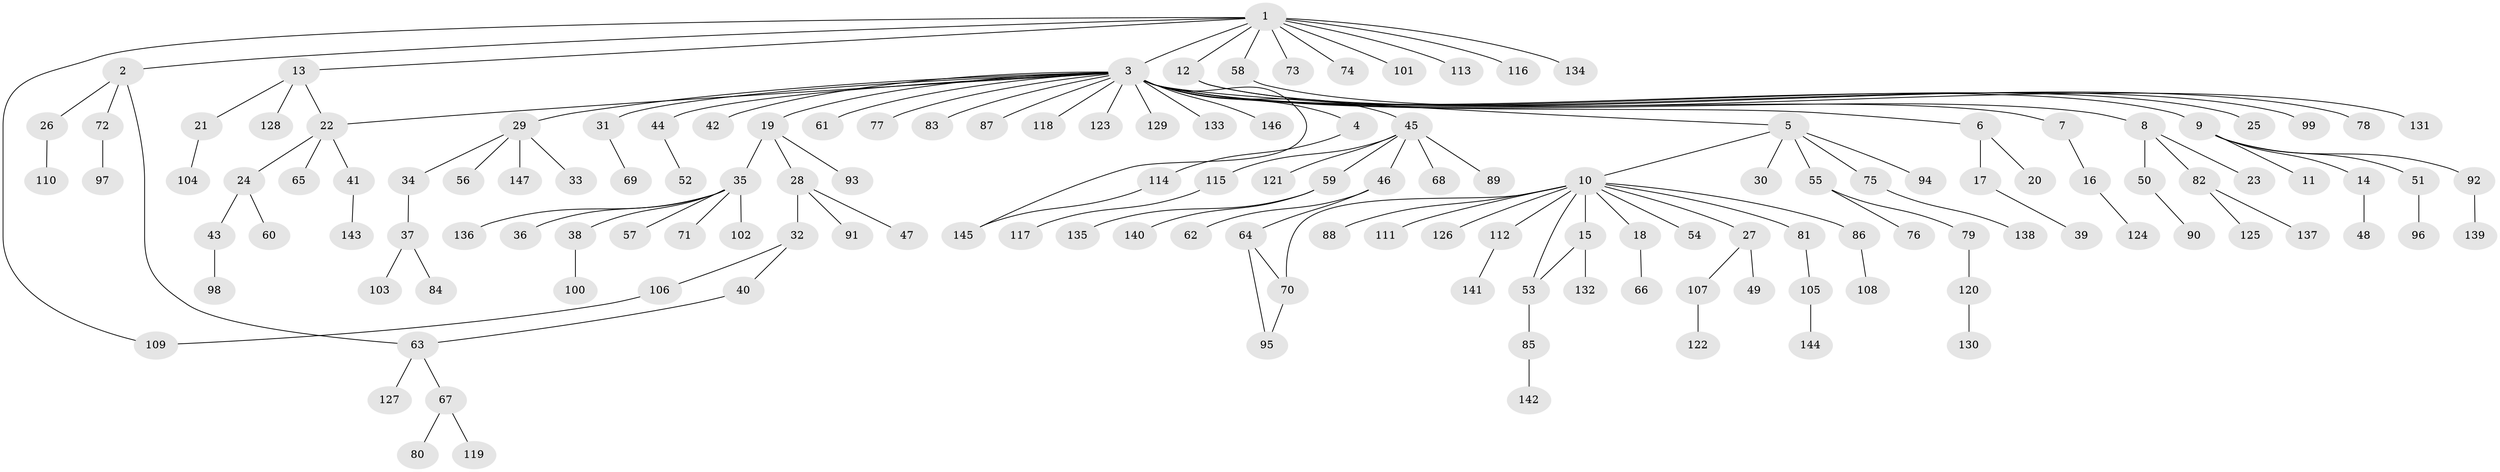 // coarse degree distribution, {11: 0.01904761904761905, 4: 0.02857142857142857, 24: 0.009523809523809525, 2: 0.1619047619047619, 6: 0.02857142857142857, 3: 0.06666666666666667, 5: 0.01904761904761905, 1: 0.6571428571428571, 8: 0.009523809523809525}
// Generated by graph-tools (version 1.1) at 2025/41/03/06/25 10:41:46]
// undirected, 147 vertices, 153 edges
graph export_dot {
graph [start="1"]
  node [color=gray90,style=filled];
  1;
  2;
  3;
  4;
  5;
  6;
  7;
  8;
  9;
  10;
  11;
  12;
  13;
  14;
  15;
  16;
  17;
  18;
  19;
  20;
  21;
  22;
  23;
  24;
  25;
  26;
  27;
  28;
  29;
  30;
  31;
  32;
  33;
  34;
  35;
  36;
  37;
  38;
  39;
  40;
  41;
  42;
  43;
  44;
  45;
  46;
  47;
  48;
  49;
  50;
  51;
  52;
  53;
  54;
  55;
  56;
  57;
  58;
  59;
  60;
  61;
  62;
  63;
  64;
  65;
  66;
  67;
  68;
  69;
  70;
  71;
  72;
  73;
  74;
  75;
  76;
  77;
  78;
  79;
  80;
  81;
  82;
  83;
  84;
  85;
  86;
  87;
  88;
  89;
  90;
  91;
  92;
  93;
  94;
  95;
  96;
  97;
  98;
  99;
  100;
  101;
  102;
  103;
  104;
  105;
  106;
  107;
  108;
  109;
  110;
  111;
  112;
  113;
  114;
  115;
  116;
  117;
  118;
  119;
  120;
  121;
  122;
  123;
  124;
  125;
  126;
  127;
  128;
  129;
  130;
  131;
  132;
  133;
  134;
  135;
  136;
  137;
  138;
  139;
  140;
  141;
  142;
  143;
  144;
  145;
  146;
  147;
  1 -- 2;
  1 -- 3;
  1 -- 12;
  1 -- 13;
  1 -- 58;
  1 -- 73;
  1 -- 74;
  1 -- 101;
  1 -- 109;
  1 -- 113;
  1 -- 116;
  1 -- 134;
  2 -- 26;
  2 -- 63;
  2 -- 72;
  3 -- 4;
  3 -- 5;
  3 -- 6;
  3 -- 7;
  3 -- 8;
  3 -- 9;
  3 -- 19;
  3 -- 22;
  3 -- 25;
  3 -- 29;
  3 -- 31;
  3 -- 42;
  3 -- 44;
  3 -- 45;
  3 -- 61;
  3 -- 77;
  3 -- 83;
  3 -- 87;
  3 -- 118;
  3 -- 123;
  3 -- 129;
  3 -- 133;
  3 -- 145;
  3 -- 146;
  4 -- 114;
  5 -- 10;
  5 -- 30;
  5 -- 55;
  5 -- 75;
  5 -- 94;
  6 -- 17;
  6 -- 20;
  7 -- 16;
  8 -- 23;
  8 -- 50;
  8 -- 82;
  9 -- 11;
  9 -- 14;
  9 -- 51;
  9 -- 92;
  10 -- 15;
  10 -- 18;
  10 -- 27;
  10 -- 53;
  10 -- 54;
  10 -- 70;
  10 -- 81;
  10 -- 86;
  10 -- 88;
  10 -- 111;
  10 -- 112;
  10 -- 126;
  12 -- 78;
  12 -- 99;
  13 -- 21;
  13 -- 22;
  13 -- 128;
  14 -- 48;
  15 -- 53;
  15 -- 132;
  16 -- 124;
  17 -- 39;
  18 -- 66;
  19 -- 28;
  19 -- 35;
  19 -- 93;
  21 -- 104;
  22 -- 24;
  22 -- 41;
  22 -- 65;
  24 -- 43;
  24 -- 60;
  26 -- 110;
  27 -- 49;
  27 -- 107;
  28 -- 32;
  28 -- 47;
  28 -- 91;
  29 -- 33;
  29 -- 34;
  29 -- 56;
  29 -- 147;
  31 -- 69;
  32 -- 40;
  32 -- 106;
  34 -- 37;
  35 -- 36;
  35 -- 38;
  35 -- 57;
  35 -- 71;
  35 -- 102;
  35 -- 136;
  37 -- 84;
  37 -- 103;
  38 -- 100;
  40 -- 63;
  41 -- 143;
  43 -- 98;
  44 -- 52;
  45 -- 46;
  45 -- 59;
  45 -- 68;
  45 -- 89;
  45 -- 115;
  45 -- 121;
  46 -- 62;
  46 -- 64;
  50 -- 90;
  51 -- 96;
  53 -- 85;
  55 -- 76;
  55 -- 79;
  58 -- 131;
  59 -- 135;
  59 -- 140;
  63 -- 67;
  63 -- 127;
  64 -- 70;
  64 -- 95;
  67 -- 80;
  67 -- 119;
  70 -- 95;
  72 -- 97;
  75 -- 138;
  79 -- 120;
  81 -- 105;
  82 -- 125;
  82 -- 137;
  85 -- 142;
  86 -- 108;
  92 -- 139;
  105 -- 144;
  106 -- 109;
  107 -- 122;
  112 -- 141;
  114 -- 145;
  115 -- 117;
  120 -- 130;
}
